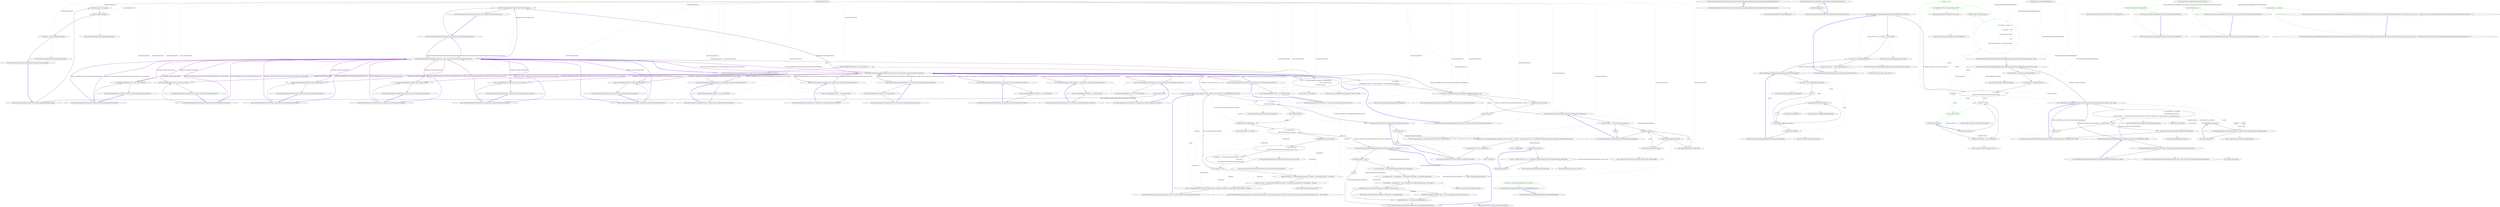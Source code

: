 digraph  {
n126 [label="Nancy.Testing.Browser", span=""];
n0 [label="Entry Nancy.Testing.Browser.Browser(System.Action<Nancy.Testing.ConfigurableBootstrapper.ConfigurableBootstrapperConfigurator>)", span="26-26", cluster="Nancy.Testing.Browser.Browser(System.Action<Nancy.Testing.ConfigurableBootstrapper.ConfigurableBootstrapperConfigurator>)"];
n1 [label="Exit Nancy.Testing.Browser.Browser(System.Action<Nancy.Testing.ConfigurableBootstrapper.ConfigurableBootstrapperConfigurator>)", span="26-26", cluster="Nancy.Testing.Browser.Browser(System.Action<Nancy.Testing.ConfigurableBootstrapper.ConfigurableBootstrapperConfigurator>)"];
n2 [label="Entry Nancy.Testing.Browser.Browser(Nancy.Bootstrapper.INancyBootstrapper)", span="35-35", cluster="Nancy.Testing.Browser.Browser(Nancy.Bootstrapper.INancyBootstrapper)"];
n3 [label="this.bootstrapper = bootstrapper", span="37-37", cluster="Nancy.Testing.Browser.Browser(Nancy.Bootstrapper.INancyBootstrapper)"];
n4 [label="this.bootstrapper.Initialise()", span="38-38", cluster="Nancy.Testing.Browser.Browser(Nancy.Bootstrapper.INancyBootstrapper)"];
n5 [label="this.engine = this.bootstrapper.GetEngine()", span="39-39", cluster="Nancy.Testing.Browser.Browser(Nancy.Bootstrapper.INancyBootstrapper)"];
n7 [label="Entry Nancy.Bootstrapper.INancyBootstrapper.Initialise()", span="12-12", cluster="Nancy.Bootstrapper.INancyBootstrapper.Initialise()"];
n6 [label="Exit Nancy.Testing.Browser.Browser(Nancy.Bootstrapper.INancyBootstrapper)", span="35-35", cluster="Nancy.Testing.Browser.Browser(Nancy.Bootstrapper.INancyBootstrapper)"];
n8 [label="Entry Nancy.Bootstrapper.INancyBootstrapper.GetEngine()", span="18-18", cluster="Nancy.Bootstrapper.INancyBootstrapper.GetEngine()"];
n9 [label="Entry Nancy.Testing.Browser.Delete(string, System.Action<Nancy.Testing.BrowserContext>)", span="48-48", cluster="Nancy.Testing.Browser.Delete(string, System.Action<Nancy.Testing.BrowserContext>)"];
n10 [label="return this.HandleRequest(''DELETE'', path, browserContext);", span="50-50", cluster="Nancy.Testing.Browser.Delete(string, System.Action<Nancy.Testing.BrowserContext>)"];
n11 [label="Exit Nancy.Testing.Browser.Delete(string, System.Action<Nancy.Testing.BrowserContext>)", span="48-48", cluster="Nancy.Testing.Browser.Delete(string, System.Action<Nancy.Testing.BrowserContext>)"];
n12 [label="Entry Nancy.Testing.Browser.HandleRequest(string, string, System.Action<Nancy.Testing.BrowserContext>)", span="209-209", cluster="Nancy.Testing.Browser.HandleRequest(string, string, System.Action<Nancy.Testing.BrowserContext>)"];
n13 [label="Entry Nancy.Testing.Browser.Delete(Nancy.Url, System.Action<Nancy.Testing.BrowserContext>)", span="59-59", cluster="Nancy.Testing.Browser.Delete(Nancy.Url, System.Action<Nancy.Testing.BrowserContext>)"];
n14 [label="return this.HandleRequest(''DELETE'', url, browserContext);", span="61-61", cluster="Nancy.Testing.Browser.Delete(Nancy.Url, System.Action<Nancy.Testing.BrowserContext>)"];
n15 [label="Exit Nancy.Testing.Browser.Delete(Nancy.Url, System.Action<Nancy.Testing.BrowserContext>)", span="59-59", cluster="Nancy.Testing.Browser.Delete(Nancy.Url, System.Action<Nancy.Testing.BrowserContext>)"];
n16 [label="Entry Nancy.Testing.Browser.HandleRequest(string, Nancy.Url, System.Action<Nancy.Testing.BrowserContext>)", span="197-197", cluster="Nancy.Testing.Browser.HandleRequest(string, Nancy.Url, System.Action<Nancy.Testing.BrowserContext>)"];
n17 [label="Entry Nancy.Testing.Browser.Get(string, System.Action<Nancy.Testing.BrowserContext>)", span="70-70", cluster="Nancy.Testing.Browser.Get(string, System.Action<Nancy.Testing.BrowserContext>)"];
n18 [label="return this.HandleRequest(''GET'', path, browserContext);", span="72-72", cluster="Nancy.Testing.Browser.Get(string, System.Action<Nancy.Testing.BrowserContext>)"];
n19 [label="Exit Nancy.Testing.Browser.Get(string, System.Action<Nancy.Testing.BrowserContext>)", span="70-70", cluster="Nancy.Testing.Browser.Get(string, System.Action<Nancy.Testing.BrowserContext>)"];
n20 [label="Entry Nancy.Testing.Browser.Get(Nancy.Url, System.Action<Nancy.Testing.BrowserContext>)", span="81-81", cluster="Nancy.Testing.Browser.Get(Nancy.Url, System.Action<Nancy.Testing.BrowserContext>)"];
n21 [label="return this.HandleRequest(''GET'', url, browserContext);", span="83-83", cluster="Nancy.Testing.Browser.Get(Nancy.Url, System.Action<Nancy.Testing.BrowserContext>)"];
n22 [label="Exit Nancy.Testing.Browser.Get(Nancy.Url, System.Action<Nancy.Testing.BrowserContext>)", span="81-81", cluster="Nancy.Testing.Browser.Get(Nancy.Url, System.Action<Nancy.Testing.BrowserContext>)"];
n23 [label="Entry Nancy.Testing.Browser.Head(string, System.Action<Nancy.Testing.BrowserContext>)", span="92-92", cluster="Nancy.Testing.Browser.Head(string, System.Action<Nancy.Testing.BrowserContext>)"];
n24 [label="return this.HandleRequest(''HEAD'', path, browserContext);", span="94-94", cluster="Nancy.Testing.Browser.Head(string, System.Action<Nancy.Testing.BrowserContext>)"];
n25 [label="Exit Nancy.Testing.Browser.Head(string, System.Action<Nancy.Testing.BrowserContext>)", span="92-92", cluster="Nancy.Testing.Browser.Head(string, System.Action<Nancy.Testing.BrowserContext>)"];
n26 [label="Entry Nancy.Testing.Browser.Head(Nancy.Url, System.Action<Nancy.Testing.BrowserContext>)", span="103-103", cluster="Nancy.Testing.Browser.Head(Nancy.Url, System.Action<Nancy.Testing.BrowserContext>)"];
n27 [label="return this.HandleRequest(''HEAD'', url, browserContext);", span="105-105", cluster="Nancy.Testing.Browser.Head(Nancy.Url, System.Action<Nancy.Testing.BrowserContext>)"];
n28 [label="Exit Nancy.Testing.Browser.Head(Nancy.Url, System.Action<Nancy.Testing.BrowserContext>)", span="103-103", cluster="Nancy.Testing.Browser.Head(Nancy.Url, System.Action<Nancy.Testing.BrowserContext>)"];
n29 [label="Entry Nancy.Testing.Browser.Options(string, System.Action<Nancy.Testing.BrowserContext>)", span="114-114", cluster="Nancy.Testing.Browser.Options(string, System.Action<Nancy.Testing.BrowserContext>)"];
n30 [label="return this.HandleRequest(''OPTIONS'', path, browserContext);", span="116-116", cluster="Nancy.Testing.Browser.Options(string, System.Action<Nancy.Testing.BrowserContext>)"];
n31 [label="Exit Nancy.Testing.Browser.Options(string, System.Action<Nancy.Testing.BrowserContext>)", span="114-114", cluster="Nancy.Testing.Browser.Options(string, System.Action<Nancy.Testing.BrowserContext>)"];
n32 [label="Entry Nancy.Testing.Browser.Options(Nancy.Url, System.Action<Nancy.Testing.BrowserContext>)", span="125-125", cluster="Nancy.Testing.Browser.Options(Nancy.Url, System.Action<Nancy.Testing.BrowserContext>)"];
n33 [label="return this.HandleRequest(''OPTIONS'', url, browserContext);", span="127-127", cluster="Nancy.Testing.Browser.Options(Nancy.Url, System.Action<Nancy.Testing.BrowserContext>)"];
n34 [label="Exit Nancy.Testing.Browser.Options(Nancy.Url, System.Action<Nancy.Testing.BrowserContext>)", span="125-125", cluster="Nancy.Testing.Browser.Options(Nancy.Url, System.Action<Nancy.Testing.BrowserContext>)"];
n35 [label="Entry Nancy.Testing.Browser.Patch(string, System.Action<Nancy.Testing.BrowserContext>)", span="136-136", cluster="Nancy.Testing.Browser.Patch(string, System.Action<Nancy.Testing.BrowserContext>)"];
n36 [label="return this.HandleRequest(''PATCH'', path, browserContext);", span="138-138", cluster="Nancy.Testing.Browser.Patch(string, System.Action<Nancy.Testing.BrowserContext>)"];
n37 [label="Exit Nancy.Testing.Browser.Patch(string, System.Action<Nancy.Testing.BrowserContext>)", span="136-136", cluster="Nancy.Testing.Browser.Patch(string, System.Action<Nancy.Testing.BrowserContext>)"];
n38 [label="Entry Nancy.Testing.Browser.Patch(Nancy.Url, System.Action<Nancy.Testing.BrowserContext>)", span="147-147", cluster="Nancy.Testing.Browser.Patch(Nancy.Url, System.Action<Nancy.Testing.BrowserContext>)"];
n39 [label="return this.HandleRequest(''PATCH'', url, browserContext);", span="149-149", cluster="Nancy.Testing.Browser.Patch(Nancy.Url, System.Action<Nancy.Testing.BrowserContext>)"];
n40 [label="Exit Nancy.Testing.Browser.Patch(Nancy.Url, System.Action<Nancy.Testing.BrowserContext>)", span="147-147", cluster="Nancy.Testing.Browser.Patch(Nancy.Url, System.Action<Nancy.Testing.BrowserContext>)"];
n41 [label="Entry Nancy.Testing.Browser.Post(string, System.Action<Nancy.Testing.BrowserContext>)", span="158-158", cluster="Nancy.Testing.Browser.Post(string, System.Action<Nancy.Testing.BrowserContext>)"];
n42 [label="return this.HandleRequest(''POST'', path, browserContext);", span="160-160", cluster="Nancy.Testing.Browser.Post(string, System.Action<Nancy.Testing.BrowserContext>)"];
n43 [label="Exit Nancy.Testing.Browser.Post(string, System.Action<Nancy.Testing.BrowserContext>)", span="158-158", cluster="Nancy.Testing.Browser.Post(string, System.Action<Nancy.Testing.BrowserContext>)"];
n44 [label="Entry Nancy.Testing.Browser.Post(Nancy.Url, System.Action<Nancy.Testing.BrowserContext>)", span="169-169", cluster="Nancy.Testing.Browser.Post(Nancy.Url, System.Action<Nancy.Testing.BrowserContext>)"];
n45 [label="return this.HandleRequest(''POST'', url, browserContext);", span="171-171", cluster="Nancy.Testing.Browser.Post(Nancy.Url, System.Action<Nancy.Testing.BrowserContext>)"];
n46 [label="Exit Nancy.Testing.Browser.Post(Nancy.Url, System.Action<Nancy.Testing.BrowserContext>)", span="169-169", cluster="Nancy.Testing.Browser.Post(Nancy.Url, System.Action<Nancy.Testing.BrowserContext>)"];
n47 [label="Entry Nancy.Testing.Browser.Put(string, System.Action<Nancy.Testing.BrowserContext>)", span="180-180", cluster="Nancy.Testing.Browser.Put(string, System.Action<Nancy.Testing.BrowserContext>)"];
n48 [label="return this.HandleRequest(''PUT'', path, browserContext);", span="182-182", cluster="Nancy.Testing.Browser.Put(string, System.Action<Nancy.Testing.BrowserContext>)"];
n49 [label="Exit Nancy.Testing.Browser.Put(string, System.Action<Nancy.Testing.BrowserContext>)", span="180-180", cluster="Nancy.Testing.Browser.Put(string, System.Action<Nancy.Testing.BrowserContext>)"];
n50 [label="Entry Nancy.Testing.Browser.Put(Nancy.Url, System.Action<Nancy.Testing.BrowserContext>)", span="192-192", cluster="Nancy.Testing.Browser.Put(Nancy.Url, System.Action<Nancy.Testing.BrowserContext>)"];
n51 [label="return this.HandleRequest(''PUT'', url, browserContext);", span="194-194", cluster="Nancy.Testing.Browser.Put(Nancy.Url, System.Action<Nancy.Testing.BrowserContext>)"];
n52 [label="Exit Nancy.Testing.Browser.Put(Nancy.Url, System.Action<Nancy.Testing.BrowserContext>)", span="192-192", cluster="Nancy.Testing.Browser.Put(Nancy.Url, System.Action<Nancy.Testing.BrowserContext>)"];
n53 [label="var request =\r\n                CreateRequest(method, url, browserContext ?? this.DefaultBrowserContext)", span="199-200", cluster="Nancy.Testing.Browser.HandleRequest(string, Nancy.Url, System.Action<Nancy.Testing.BrowserContext>)"];
n54 [label="var response = new BrowserResponse(this.engine.HandleRequest(request), this)", span="202-202", cluster="Nancy.Testing.Browser.HandleRequest(string, Nancy.Url, System.Action<Nancy.Testing.BrowserContext>)"];
n58 [label="Entry Nancy.Testing.Browser.CreateRequest(string, Nancy.Url, System.Action<Nancy.Testing.BrowserContext>)", span="274-274", cluster="Nancy.Testing.Browser.CreateRequest(string, Nancy.Url, System.Action<Nancy.Testing.BrowserContext>)"];
n55 [label="this.CaptureCookies(response)", span="204-204", cluster="Nancy.Testing.Browser.HandleRequest(string, Nancy.Url, System.Action<Nancy.Testing.BrowserContext>)"];
n59 [label="Entry Nancy.Testing.BrowserResponse.BrowserResponse(Nancy.NancyContext, Nancy.Testing.Browser)", span="22-22", cluster="Nancy.Testing.BrowserResponse.BrowserResponse(Nancy.NancyContext, Nancy.Testing.Browser)"];
n60 [label="Entry Nancy.INancyEngine.HandleRequest(Nancy.Request)", span="15-15", cluster="Nancy.INancyEngine.HandleRequest(Nancy.Request)"];
n56 [label="return response;", span="206-206", cluster="Nancy.Testing.Browser.HandleRequest(string, Nancy.Url, System.Action<Nancy.Testing.BrowserContext>)"];
n61 [label="Entry Nancy.Testing.Browser.CaptureCookies(Nancy.Testing.BrowserResponse)", span="235-235", cluster="Nancy.Testing.Browser.CaptureCookies(Nancy.Testing.BrowserResponse)"];
n57 [label="Exit Nancy.Testing.Browser.HandleRequest(string, Nancy.Url, System.Action<Nancy.Testing.BrowserContext>)", span="197-197", cluster="Nancy.Testing.Browser.HandleRequest(string, Nancy.Url, System.Action<Nancy.Testing.BrowserContext>)"];
n62 [label="var url = Uri.IsWellFormedUriString(path, UriKind.Relative)\r\n                          ? new Url {Path = path}\r\n                          : (Url)new Uri(path)", span="211-213", cluster="Nancy.Testing.Browser.HandleRequest(string, string, System.Action<Nancy.Testing.BrowserContext>)"];
n63 [label="return HandleRequest(method, url, browserContext);", span="215-215", cluster="Nancy.Testing.Browser.HandleRequest(string, string, System.Action<Nancy.Testing.BrowserContext>)"];
n65 [label="Entry System.Uri.IsWellFormedUriString(string, System.UriKind)", span="0-0", cluster="System.Uri.IsWellFormedUriString(string, System.UriKind)"];
n66 [label="Entry Nancy.Url.Url()", span="16-16", cluster="Nancy.Url.Url()"];
n67 [label="Entry System.Uri.Uri(string)", span="0-0", cluster="System.Uri.Uri(string)"];
n64 [label="Exit Nancy.Testing.Browser.HandleRequest(string, string, System.Action<Nancy.Testing.BrowserContext>)", span="209-209", cluster="Nancy.Testing.Browser.HandleRequest(string, string, System.Action<Nancy.Testing.BrowserContext>)"];
n68 [label="Entry Nancy.Testing.Browser.DefaultBrowserContext(Nancy.Testing.BrowserContext)", span="218-218", cluster="Nancy.Testing.Browser.DefaultBrowserContext(Nancy.Testing.BrowserContext)"];
n69 [label="context.HttpRequest()", span="220-220", cluster="Nancy.Testing.Browser.DefaultBrowserContext(Nancy.Testing.BrowserContext)"];
n70 [label="Exit Nancy.Testing.Browser.DefaultBrowserContext(Nancy.Testing.BrowserContext)", span="218-218", cluster="Nancy.Testing.Browser.DefaultBrowserContext(Nancy.Testing.BrowserContext)"];
n71 [label="Entry Nancy.Testing.BrowserContext.HttpRequest()", span="142-142", cluster="Nancy.Testing.BrowserContext.HttpRequest()"];
n72 [label="Entry Nancy.Testing.Browser.SetCookies(Nancy.Testing.BrowserContext)", span="223-223", cluster="Nancy.Testing.Browser.SetCookies(Nancy.Testing.BrowserContext)"];
n73 [label="!this.cookies.Any()", span="225-225", cluster="Nancy.Testing.Browser.SetCookies(Nancy.Testing.BrowserContext)"];
n76 [label="context.Header(''Cookie'', cookieString)", span="232-232", cluster="Nancy.Testing.Browser.SetCookies(Nancy.Testing.BrowserContext)"];
n74 [label="return;", span="227-227", cluster="Nancy.Testing.Browser.SetCookies(Nancy.Testing.BrowserContext)"];
n75 [label="var cookieString = this.cookies.Aggregate(string.Empty, (current, cookie) => current + string.Format(''{0}={1};'', HttpUtility.UrlEncode(cookie.Key), HttpUtility.UrlEncode(cookie.Value)))", span="230-230", cluster="Nancy.Testing.Browser.SetCookies(Nancy.Testing.BrowserContext)"];
n78 [label="Entry System.Collections.Generic.IEnumerable<TSource>.Any<TSource>()", span="0-0", cluster="System.Collections.Generic.IEnumerable<TSource>.Any<TSource>()"];
n79 [label="Entry Unk.Aggregate", span="", cluster="Unk.Aggregate"];
n81 [label="Entry lambda expression", span="230-230", cluster="lambda expression"];
n77 [label="Exit Nancy.Testing.Browser.SetCookies(Nancy.Testing.BrowserContext)", span="223-223", cluster="Nancy.Testing.Browser.SetCookies(Nancy.Testing.BrowserContext)"];
n80 [label="Entry Unk.Header", span="", cluster="Unk.Header"];
n82 [label="current + string.Format(''{0}={1};'', HttpUtility.UrlEncode(cookie.Key), HttpUtility.UrlEncode(cookie.Value))", span="230-230", cluster="lambda expression"];
n83 [label="Exit lambda expression", span="230-230", cluster="lambda expression"];
n84 [label="Entry Nancy.Helpers.HttpUtility.UrlEncode(string)", span="378-378", cluster="Nancy.Helpers.HttpUtility.UrlEncode(string)"];
n85 [label="Entry string.Format(string, object, object)", span="0-0", cluster="string.Format(string, object, object)"];
n86 [label="response.Cookies == null || !response.Cookies.Any()", span="237-237", cluster="Nancy.Testing.Browser.CaptureCookies(Nancy.Testing.BrowserResponse)"];
n88 [label="response.Cookies", span="242-242", cluster="Nancy.Testing.Browser.CaptureCookies(Nancy.Testing.BrowserResponse)"];
n87 [label="return;", span="239-239", cluster="Nancy.Testing.Browser.CaptureCookies(Nancy.Testing.BrowserResponse)"];
n89 [label="string.IsNullOrEmpty(cookie.Value)", span="244-244", cluster="Nancy.Testing.Browser.CaptureCookies(Nancy.Testing.BrowserResponse)"];
n92 [label="Exit Nancy.Testing.Browser.CaptureCookies(Nancy.Testing.BrowserResponse)", span="235-235", cluster="Nancy.Testing.Browser.CaptureCookies(Nancy.Testing.BrowserResponse)"];
n90 [label="this.cookies.Remove(cookie.Name)", span="246-246", cluster="Nancy.Testing.Browser.CaptureCookies(Nancy.Testing.BrowserResponse)"];
n91 [label="this.cookies[cookie.Name] = cookie.Value", span="250-250", cluster="Nancy.Testing.Browser.CaptureCookies(Nancy.Testing.BrowserResponse)"];
n93 [label="Entry string.IsNullOrEmpty(string)", span="0-0", cluster="string.IsNullOrEmpty(string)"];
n94 [label="Entry System.Collections.Generic.IDictionary<TKey, TValue>.Remove(TKey)", span="0-0", cluster="System.Collections.Generic.IDictionary<TKey, TValue>.Remove(TKey)"];
n95 [label="Entry Nancy.Testing.Browser.BuildRequestBody(Nancy.Testing.IBrowserContextValues)", span="255-255", cluster="Nancy.Testing.Browser.BuildRequestBody(Nancy.Testing.IBrowserContextValues)"];
n96 [label="contextValues.Body != null", span="257-257", cluster="Nancy.Testing.Browser.BuildRequestBody(Nancy.Testing.IBrowserContextValues)"];
n98 [label="var useFormValues = !String.IsNullOrEmpty(contextValues.FormValues)", span="262-262", cluster="Nancy.Testing.Browser.BuildRequestBody(Nancy.Testing.IBrowserContextValues)"];
n99 [label="var bodyContents = useFormValues ? contextValues.FormValues : contextValues.BodyString", span="263-263", cluster="Nancy.Testing.Browser.BuildRequestBody(Nancy.Testing.IBrowserContextValues)"];
n101 [label="useFormValues && !contextValues.Headers.ContainsKey(''Content-Type'')", span="266-266", cluster="Nancy.Testing.Browser.BuildRequestBody(Nancy.Testing.IBrowserContextValues)"];
n102 [label="contextValues.Headers[''Content-Type''] = new[] { ''application/x-www-form-urlencoded'' }", span="268-268", cluster="Nancy.Testing.Browser.BuildRequestBody(Nancy.Testing.IBrowserContextValues)"];
n103 [label="contextValues.Body = new MemoryStream(bodyBytes)", span="271-271", cluster="Nancy.Testing.Browser.BuildRequestBody(Nancy.Testing.IBrowserContextValues)"];
n97 [label="return;", span="259-259", cluster="Nancy.Testing.Browser.BuildRequestBody(Nancy.Testing.IBrowserContextValues)"];
n100 [label="var bodyBytes = bodyContents != null ? Encoding.UTF8.GetBytes(bodyContents) : new byte[] { }", span="264-264", cluster="Nancy.Testing.Browser.BuildRequestBody(Nancy.Testing.IBrowserContextValues)"];
n105 [label="Entry System.Text.Encoding.GetBytes(string)", span="0-0", cluster="System.Text.Encoding.GetBytes(string)"];
n106 [label="Entry System.Collections.Generic.IDictionary<TKey, TValue>.ContainsKey(TKey)", span="0-0", cluster="System.Collections.Generic.IDictionary<TKey, TValue>.ContainsKey(TKey)"];
n104 [label="Exit Nancy.Testing.Browser.BuildRequestBody(Nancy.Testing.IBrowserContextValues)", span="255-255", cluster="Nancy.Testing.Browser.BuildRequestBody(Nancy.Testing.IBrowserContextValues)"];
n107 [label="Entry System.IO.MemoryStream.MemoryStream(byte[])", span="0-0", cluster="System.IO.MemoryStream.MemoryStream(byte[])"];
n108 [label="var context =\r\n                new BrowserContext()", span="276-277", cluster="Nancy.Testing.Browser.CreateRequest(string, Nancy.Url, System.Action<Nancy.Testing.BrowserContext>)"];
n110 [label="browserContext.Invoke(context)", span="281-281", cluster="Nancy.Testing.Browser.CreateRequest(string, Nancy.Url, System.Action<Nancy.Testing.BrowserContext>)"];
n115 [label="var requestUrl = url", span="295-295", cluster="Nancy.Testing.Browser.CreateRequest(string, Nancy.Url, System.Action<Nancy.Testing.BrowserContext>)"];
n116 [label="requestUrl.Scheme = string.IsNullOrWhiteSpace(url.Scheme) ? contextValues.Protocol : url.Scheme", span="296-296", cluster="Nancy.Testing.Browser.CreateRequest(string, Nancy.Url, System.Action<Nancy.Testing.BrowserContext>)"];
n117 [label="requestUrl.Query = string.IsNullOrWhiteSpace(url.Query) ? (contextValues.QueryString ?? string.Empty) : url.Query", span="297-297", cluster="Nancy.Testing.Browser.CreateRequest(string, Nancy.Url, System.Action<Nancy.Testing.BrowserContext>)"];
n118 [label="return new Request(method, requestUrl, requestStream, contextValues.Headers, contextValues.UserHostAddress, certBytes);", span="299-299", cluster="Nancy.Testing.Browser.CreateRequest(string, Nancy.Url, System.Action<Nancy.Testing.BrowserContext>)"];
n109 [label="this.SetCookies(context)", span="279-279", cluster="Nancy.Testing.Browser.CreateRequest(string, Nancy.Url, System.Action<Nancy.Testing.BrowserContext>)"];
n120 [label="Entry Nancy.Testing.BrowserContext.BrowserContext()", span="19-19", cluster="Nancy.Testing.BrowserContext.BrowserContext()"];
n111 [label="var contextValues =\r\n                (IBrowserContextValues)context", span="283-284", cluster="Nancy.Testing.Browser.CreateRequest(string, Nancy.Url, System.Action<Nancy.Testing.BrowserContext>)"];
n121 [label="Entry System.Action<T>.Invoke(T)", span="0-0", cluster="System.Action<T>.Invoke(T)"];
n112 [label="BuildRequestBody(contextValues)", span="286-286", cluster="Nancy.Testing.Browser.CreateRequest(string, Nancy.Url, System.Action<Nancy.Testing.BrowserContext>)"];
n113 [label="var requestStream =\r\n                RequestStream.FromStream(contextValues.Body, 0, true)", span="288-289", cluster="Nancy.Testing.Browser.CreateRequest(string, Nancy.Url, System.Action<Nancy.Testing.BrowserContext>)"];
n114 [label="var certBytes = (contextValues.ClientCertificate == null) ?\r\n                new byte[] { } :\r\n                contextValues.ClientCertificate.GetRawCertData()", span="291-293", cluster="Nancy.Testing.Browser.CreateRequest(string, Nancy.Url, System.Action<Nancy.Testing.BrowserContext>)"];
n122 [label="Entry Nancy.IO.RequestStream.FromStream(System.IO.Stream, long, bool)", span="273-273", cluster="Nancy.IO.RequestStream.FromStream(System.IO.Stream, long, bool)"];
n123 [label="Entry System.Security.Cryptography.X509Certificates.X509Certificate.GetRawCertData()", span="0-0", cluster="System.Security.Cryptography.X509Certificates.X509Certificate.GetRawCertData()"];
n124 [label="Entry string.IsNullOrWhiteSpace(string)", span="0-0", cluster="string.IsNullOrWhiteSpace(string)"];
n119 [label="Exit Nancy.Testing.Browser.CreateRequest(string, Nancy.Url, System.Action<Nancy.Testing.BrowserContext>)", span="274-274", cluster="Nancy.Testing.Browser.CreateRequest(string, Nancy.Url, System.Action<Nancy.Testing.BrowserContext>)"];
n125 [label="Entry Nancy.Request.Request(string, Nancy.Url, Nancy.IO.RequestStream, System.Collections.Generic.IDictionary<string, System.Collections.Generic.IEnumerable<string>>, string, byte[])", span="44-44", cluster="Nancy.Request.Request(string, Nancy.Url, Nancy.IO.RequestStream, System.Collections.Generic.IDictionary<string, System.Collections.Generic.IEnumerable<string>>, string, byte[])"];
d1 [label="ErrorText = Encoding.UTF8.GetBytes(''NOT FOUND'')", span="16-16", cluster="Nancy.Responses.EmbeddedFileResponse.EmbeddedFileResponse()", color=green, community=0];
d0 [label="Entry Nancy.Responses.EmbeddedFileResponse.EmbeddedFileResponse()", span="14-14", cluster="Nancy.Responses.EmbeddedFileResponse.EmbeddedFileResponse()"];
d2 [label="Exit Nancy.Responses.EmbeddedFileResponse.EmbeddedFileResponse()", span="14-14", cluster="Nancy.Responses.EmbeddedFileResponse.EmbeddedFileResponse()"];
d8 [label="content != null", span="27-27", cluster="Nancy.Responses.EmbeddedFileResponse.EmbeddedFileResponse(System.Reflection.Assembly, string, string)", color=green, community=0];
d7 [label="var content =\r\n                    GetResourceContent(assembly, resourcePath, name)", span="24-25", cluster="Nancy.Responses.EmbeddedFileResponse.EmbeddedFileResponse(System.Reflection.Assembly, string, string)"];
d9 [label="this.WithHeader(''ETag'', GenerateETag(content))", span="29-29", cluster="Nancy.Responses.EmbeddedFileResponse.EmbeddedFileResponse(System.Reflection.Assembly, string, string)", color=green, community=0];
d11 [label="this.Contents = stream =>\r\n            {\r\n                if (content != null)\r\n                {\r\n                    content.CopyTo(stream);\r\n                }\r\n                else\r\n                {\r\n                    stream.Write(ErrorText, 0, ErrorText.Length);\r\n                }\r\n            }", span="33-43", cluster="Nancy.Responses.EmbeddedFileResponse.EmbeddedFileResponse(System.Reflection.Assembly, string, string)", color=green, community=0];
d61 [label="Nancy.Responses.EmbeddedFileResponse", span=""];
d10 [label="content.Seek(0, SeekOrigin.Begin)", span="30-30", cluster="Nancy.Responses.EmbeddedFileResponse.EmbeddedFileResponse(System.Reflection.Assembly, string, string)"];
d15 [label="Entry Nancy.Responses.EmbeddedFileResponse.GenerateETag(System.IO.Stream)", span="63-63", cluster="Nancy.Responses.EmbeddedFileResponse.GenerateETag(System.IO.Stream)"];
d16 [label="Entry Nancy.Response.WithHeader(string, string)", span="102-102", cluster="Nancy.Response.WithHeader(string, string)"];
d12 [label="Exit Nancy.Responses.EmbeddedFileResponse.EmbeddedFileResponse(System.Reflection.Assembly, string, string)", span="19-19", cluster="Nancy.Responses.EmbeddedFileResponse.EmbeddedFileResponse(System.Reflection.Assembly, string, string)"];
d20 [label="content.CopyTo(stream)", span="37-37", cluster="lambda expression", color=green, community=0];
d21 [label="stream.Write(ErrorText, 0, ErrorText.Length)", span="41-41", cluster="lambda expression"];
d62 [label=content, span=""];
d19 [label="content != null", span="35-35", cluster="lambda expression"];
d18 [label="Entry lambda expression", span="33-43", cluster="lambda expression"];
d22 [label="Exit lambda expression", span="33-43", cluster="lambda expression"];
d23 [label="Entry System.IO.Stream.CopyTo(System.IO.Stream)", span="0-0", cluster="System.IO.Stream.CopyTo(System.IO.Stream)"];
d4 [label="Entry Nancy.Responses.EmbeddedFileResponse.EmbeddedFileResponse(System.Reflection.Assembly, string, string)", span="19-19", cluster="Nancy.Responses.EmbeddedFileResponse.EmbeddedFileResponse(System.Reflection.Assembly, string, string)"];
d6 [label="this.StatusCode = HttpStatusCode.OK", span="22-22", cluster="Nancy.Responses.EmbeddedFileResponse.EmbeddedFileResponse(System.Reflection.Assembly, string, string)"];
d14 [label="Entry Nancy.Responses.EmbeddedFileResponse.GetResourceContent(System.Reflection.Assembly, string, string)", span="46-46", cluster="Nancy.Responses.EmbeddedFileResponse.GetResourceContent(System.Reflection.Assembly, string, string)"];
d5 [label="this.ContentType = MimeTypes.GetMimeType(name)", span="21-21", cluster="Nancy.Responses.EmbeddedFileResponse.EmbeddedFileResponse(System.Reflection.Assembly, string, string)"];
d17 [label="Entry System.IO.Stream.Seek(long, System.IO.SeekOrigin)", span="0-0", cluster="System.IO.Stream.Seek(long, System.IO.SeekOrigin)"];
d45 [label="Exit Nancy.Responses.EmbeddedFileResponse.GenerateETag(System.IO.Stream)", span="63-63", cluster="Nancy.Responses.EmbeddedFileResponse.GenerateETag(System.IO.Stream)"];
d42 [label="var sha1 = SHA1.Create()", span="65-65", cluster="Nancy.Responses.EmbeddedFileResponse.GenerateETag(System.IO.Stream)"];
d43 [label="var hash = sha1.ComputeHash(stream)", span="67-67", cluster="Nancy.Responses.EmbeddedFileResponse.GenerateETag(System.IO.Stream)"];
d24 [label="Entry System.IO.Stream.Write(byte[], int, int)", span="0-0", cluster="System.IO.Stream.Write(byte[], int, int)"];
d29 [label="Exit Nancy.Responses.EmbeddedFileResponse.GetResourceContent(System.Reflection.Assembly, string, string)", span="46-46", cluster="Nancy.Responses.EmbeddedFileResponse.GetResourceContent(System.Reflection.Assembly, string, string)"];
d36 [label="Entry Nancy.Responses.EmbeddedFileResponse.GetFileNameFromResourceName(string, string)", span="58-58", cluster="Nancy.Responses.EmbeddedFileResponse.GetFileNameFromResourceName(string, string)"];
d25 [label="var resourceName = assembly\r\n                .GetManifestResourceNames()\r\n                .FirstOrDefault(x => GetFileNameFromResourceName(resourcePath, x).Equals(name, StringComparison.OrdinalIgnoreCase))", span="48-50", cluster="Nancy.Responses.EmbeddedFileResponse.GetResourceContent(System.Reflection.Assembly, string, string)"];
d34 [label="GetFileNameFromResourceName(resourcePath, x).Equals(name, StringComparison.OrdinalIgnoreCase)", span="50-50", cluster="lambda expression"];
d28 [label="return assembly.GetManifestResourceStream(resourceName);", span="55-55", cluster="Nancy.Responses.EmbeddedFileResponse.GetResourceContent(System.Reflection.Assembly, string, string)"];
d27 [label="return null;", span="53-53", cluster="Nancy.Responses.EmbeddedFileResponse.GetResourceContent(System.Reflection.Assembly, string, string)"];
d13 [label="Entry Nancy.MimeTypes.GetMimeType(string)", span="591-591", cluster="Nancy.MimeTypes.GetMimeType(string)"];
d44 [label="return string.Concat(''\'''', ByteArrayToString(hash), ''\'''');", span="68-68", cluster="Nancy.Responses.EmbeddedFileResponse.GenerateETag(System.IO.Stream)"];
d46 [label="Entry System.Security.Cryptography.SHA1.Create()", span="0-0", cluster="System.Security.Cryptography.SHA1.Create()"];
d48 [label="Entry Nancy.Responses.EmbeddedFileResponse.ByteArrayToString(byte[])", span="72-72", cluster="Nancy.Responses.EmbeddedFileResponse.ByteArrayToString(byte[])"];
d47 [label="Entry System.Security.Cryptography.HashAlgorithm.ComputeHash(System.IO.Stream)", span="0-0", cluster="System.Security.Cryptography.HashAlgorithm.ComputeHash(System.IO.Stream)"];
d39 [label="Exit Nancy.Responses.EmbeddedFileResponse.GetFileNameFromResourceName(string, string)", span="58-58", cluster="Nancy.Responses.EmbeddedFileResponse.GetFileNameFromResourceName(string, string)"];
d38 [label="return Regex.Replace(resourceName, resourcePath, string.Empty, RegexOptions.IgnoreCase).Substring(1);", span="60-60", cluster="Nancy.Responses.EmbeddedFileResponse.GetFileNameFromResourceName(string, string)"];
d26 [label="resourceName == null", span="52-52", cluster="Nancy.Responses.EmbeddedFileResponse.GetResourceContent(System.Reflection.Assembly, string, string)"];
d30 [label="Entry System.Reflection.Assembly.GetManifestResourceNames()", span="0-0", cluster="System.Reflection.Assembly.GetManifestResourceNames()"];
d31 [label="Entry Unk.FirstOrDefault", span="", cluster="Unk.FirstOrDefault"];
d33 [label="Entry lambda expression", span="50-50", cluster="lambda expression"];
d63 [label=string, span=""];
d64 [label=string, span=""];
d35 [label="Exit lambda expression", span="50-50", cluster="lambda expression"];
d37 [label="Entry string.Equals(string, System.StringComparison)", span="0-0", cluster="string.Equals(string, System.StringComparison)"];
d32 [label="Entry Unk.GetManifestResourceStream", span="", cluster="Unk.GetManifestResourceStream"];
d49 [label="Entry string.Concat(string, string, string)", span="0-0", cluster="string.Concat(string, string, string)"];
d56 [label="Exit Nancy.Responses.EmbeddedFileResponse.ByteArrayToString(byte[])", span="72-72", cluster="Nancy.Responses.EmbeddedFileResponse.ByteArrayToString(byte[])"];
d50 [label="var output = new StringBuilder(data.Length)", span="74-74", cluster="Nancy.Responses.EmbeddedFileResponse.ByteArrayToString(byte[])"];
d52 [label="i < data.Length", span="75-75", cluster="Nancy.Responses.EmbeddedFileResponse.ByteArrayToString(byte[])"];
d53 [label="output.Append(data[i].ToString(''X2''))", span="77-77", cluster="Nancy.Responses.EmbeddedFileResponse.ByteArrayToString(byte[])"];
d40 [label="Entry System.Text.RegularExpressions.Regex.Replace(string, string, string, System.Text.RegularExpressions.RegexOptions)", span="0-0", cluster="System.Text.RegularExpressions.Regex.Replace(string, string, string, System.Text.RegularExpressions.RegexOptions)"];
d41 [label="Entry string.Substring(int)", span="0-0", cluster="string.Substring(int)"];
d55 [label="return output.ToString();", span="80-80", cluster="Nancy.Responses.EmbeddedFileResponse.ByteArrayToString(byte[])"];
d51 [label="int i = 0", span="75-75", cluster="Nancy.Responses.EmbeddedFileResponse.ByteArrayToString(byte[])"];
d57 [label="Entry System.Text.StringBuilder.StringBuilder(int)", span="0-0", cluster="System.Text.StringBuilder.StringBuilder(int)"];
d54 [label="i++", span="75-75", cluster="Nancy.Responses.EmbeddedFileResponse.ByteArrayToString(byte[])"];
d58 [label="Entry byte.ToString(string)", span="0-0", cluster="byte.ToString(string)"];
d59 [label="Entry System.Text.StringBuilder.Append(string)", span="0-0", cluster="System.Text.StringBuilder.Append(string)"];
d60 [label="Entry System.Text.StringBuilder.ToString()", span="0-0", cluster="System.Text.StringBuilder.ToString()"];
m0_6 [label="Entry System.Collections.Generic.IEnumerable<T>.GetEnumerator()", span="0-0", cluster="System.Collections.Generic.IEnumerable<T>.GetEnumerator()", file="BrowserDefaultsFixture.cs"];
m0_3 [label="Entry Nancy.Conventions.AcceptHeaderCoercionConventions.GetEnumerator()", span="18-18", cluster="Nancy.Conventions.AcceptHeaderCoercionConventions.GetEnumerator()", file="BrowserDefaultsFixture.cs"];
m0_4 [label="return this.conventions.GetEnumerator();", span="20-20", cluster="Nancy.Conventions.AcceptHeaderCoercionConventions.GetEnumerator()", color=green, community=0, file="BrowserDefaultsFixture.cs"];
m0_5 [label="Exit Nancy.Conventions.AcceptHeaderCoercionConventions.GetEnumerator()", span="18-18", cluster="Nancy.Conventions.AcceptHeaderCoercionConventions.GetEnumerator()", file="BrowserDefaultsFixture.cs"];
m0_0 [label="Entry Nancy.Conventions.AcceptHeaderCoercionConventions.AcceptHeaderCoercionConventions(System.Collections.Generic.IList<System.Func<System.Collections.Generic.IEnumerable<System.Tuple<string, decimal>>, Nancy.NancyContext, System.Collections.Generic.IEnumerable<System.Tuple<string, decimal>>>>)", span="13-13", cluster="Nancy.Conventions.AcceptHeaderCoercionConventions.AcceptHeaderCoercionConventions(System.Collections.Generic.IList<System.Func<System.Collections.Generic.IEnumerable<System.Tuple<string, decimal>>, Nancy.NancyContext, System.Collections.Generic.IEnumerable<System.Tuple<string, decimal>>>>)", file="BrowserDefaultsFixture.cs"];
m0_1 [label="this.conventions = conventions", span="15-15", cluster="Nancy.Conventions.AcceptHeaderCoercionConventions.AcceptHeaderCoercionConventions(System.Collections.Generic.IList<System.Func<System.Collections.Generic.IEnumerable<System.Tuple<string, decimal>>, Nancy.NancyContext, System.Collections.Generic.IEnumerable<System.Tuple<string, decimal>>>>)", color=green, community=0, file="BrowserDefaultsFixture.cs"];
m0_2 [label="Exit Nancy.Conventions.AcceptHeaderCoercionConventions.AcceptHeaderCoercionConventions(System.Collections.Generic.IList<System.Func<System.Collections.Generic.IEnumerable<System.Tuple<string, decimal>>, Nancy.NancyContext, System.Collections.Generic.IEnumerable<System.Tuple<string, decimal>>>>)", span="13-13", cluster="Nancy.Conventions.AcceptHeaderCoercionConventions.AcceptHeaderCoercionConventions(System.Collections.Generic.IList<System.Func<System.Collections.Generic.IEnumerable<System.Tuple<string, decimal>>, Nancy.NancyContext, System.Collections.Generic.IEnumerable<System.Tuple<string, decimal>>>>)", file="BrowserDefaultsFixture.cs"];
m0_7 [label="Entry Nancy.Conventions.AcceptHeaderCoercionConventions.System.Collections.IEnumerable.GetEnumerator()", span="23-23", cluster="Nancy.Conventions.AcceptHeaderCoercionConventions.System.Collections.IEnumerable.GetEnumerator()", file="BrowserDefaultsFixture.cs"];
m0_8 [label="return GetEnumerator();", span="25-25", cluster="Nancy.Conventions.AcceptHeaderCoercionConventions.System.Collections.IEnumerable.GetEnumerator()", color=green, community=0, file="BrowserDefaultsFixture.cs"];
m0_9 [label="Exit Nancy.Conventions.AcceptHeaderCoercionConventions.System.Collections.IEnumerable.GetEnumerator()", span="23-23", cluster="Nancy.Conventions.AcceptHeaderCoercionConventions.System.Collections.IEnumerable.GetEnumerator()", file="BrowserDefaultsFixture.cs"];
m0_10 [label="Nancy.Conventions.AcceptHeaderCoercionConventions", span="", file="BrowserDefaultsFixture.cs"];
n126 -> n3  [key=1, style=dashed, color=darkseagreen4, label="Nancy.Testing.Browser"];
n126 -> n4  [key=1, style=dashed, color=darkseagreen4, label="Nancy.Testing.Browser"];
n126 -> n5  [key=1, style=dashed, color=darkseagreen4, label="Nancy.Testing.Browser"];
n126 -> n10  [key=1, style=dashed, color=darkseagreen4, label="Nancy.Testing.Browser"];
n126 -> n14  [key=1, style=dashed, color=darkseagreen4, label="Nancy.Testing.Browser"];
n126 -> n18  [key=1, style=dashed, color=darkseagreen4, label="Nancy.Testing.Browser"];
n126 -> n21  [key=1, style=dashed, color=darkseagreen4, label="Nancy.Testing.Browser"];
n126 -> n24  [key=1, style=dashed, color=darkseagreen4, label="Nancy.Testing.Browser"];
n126 -> n27  [key=1, style=dashed, color=darkseagreen4, label="Nancy.Testing.Browser"];
n126 -> n30  [key=1, style=dashed, color=darkseagreen4, label="Nancy.Testing.Browser"];
n126 -> n33  [key=1, style=dashed, color=darkseagreen4, label="Nancy.Testing.Browser"];
n126 -> n36  [key=1, style=dashed, color=darkseagreen4, label="Nancy.Testing.Browser"];
n126 -> n39  [key=1, style=dashed, color=darkseagreen4, label="Nancy.Testing.Browser"];
n126 -> n42  [key=1, style=dashed, color=darkseagreen4, label="Nancy.Testing.Browser"];
n126 -> n45  [key=1, style=dashed, color=darkseagreen4, label="Nancy.Testing.Browser"];
n126 -> n48  [key=1, style=dashed, color=darkseagreen4, label="Nancy.Testing.Browser"];
n126 -> n51  [key=1, style=dashed, color=darkseagreen4, label="Nancy.Testing.Browser"];
n126 -> n53  [key=1, style=dashed, color=darkseagreen4, label="Nancy.Testing.Browser"];
n126 -> n54  [key=1, style=dashed, color=darkseagreen4, label="Nancy.Testing.Browser"];
n126 -> n55  [key=1, style=dashed, color=darkseagreen4, label="Nancy.Testing.Browser"];
n126 -> n63  [key=1, style=dashed, color=darkseagreen4, label="Nancy.Testing.Browser"];
n126 -> n73  [key=1, style=dashed, color=darkseagreen4, label="Nancy.Testing.Browser"];
n126 -> n75  [key=1, style=dashed, color=darkseagreen4, label="Nancy.Testing.Browser"];
n126 -> n90  [key=1, style=dashed, color=darkseagreen4, label="Nancy.Testing.Browser"];
n126 -> n91  [key=1, style=dashed, color=darkseagreen4, label="Nancy.Testing.Browser"];
n126 -> n109  [key=1, style=dashed, color=darkseagreen4, label="Nancy.Testing.Browser"];
n0 -> n1  [key=0, style=solid];
n1 -> n0  [key=0, style=bold, color=blue];
n2 -> n3  [key=0, style=solid];
n3 -> n4  [key=0, style=solid];
n4 -> n5  [key=0, style=solid];
n4 -> n7  [key=2, style=dotted];
n5 -> n6  [key=0, style=solid];
n5 -> n8  [key=2, style=dotted];
n6 -> n2  [key=0, style=bold, color=blue];
n9 -> n10  [key=0, style=solid];
n9 -> n12  [key=3, color=darkorchid, style=bold, label="method methodReturn Nancy.Testing.BrowserResponse Delete"];
n10 -> n11  [key=0, style=solid];
n10 -> n12  [key=2, style=dotted];
n11 -> n9  [key=0, style=bold, color=blue];
n12 -> n62  [key=0, style=solid];
n12 -> n63  [key=1, style=dashed, color=darkseagreen4, label=string];
n12 -> n10  [key=3, color=darkorchid, style=bold, label="Parameter variable string method"];
n12 -> n18  [key=3, color=darkorchid, style=bold, label="Parameter variable string method"];
n12 -> n24  [key=3, color=darkorchid, style=bold, label="Parameter variable string method"];
n12 -> n30  [key=3, color=darkorchid, style=bold, label="Parameter variable string method"];
n12 -> n36  [key=3, color=darkorchid, style=bold, label="Parameter variable string method"];
n12 -> n42  [key=3, color=darkorchid, style=bold, label="Parameter variable string method"];
n12 -> n48  [key=3, color=darkorchid, style=bold, label="Parameter variable string method"];
n12 -> n9  [key=3, color=darkorchid, style=bold, label="Parameter variable System.Action<Nancy.Testing.BrowserContext> browserContext"];
n12 -> n17  [key=3, color=darkorchid, style=bold, label="Parameter variable System.Action<Nancy.Testing.BrowserContext> browserContext"];
n12 -> n23  [key=3, color=darkorchid, style=bold, label="Parameter variable System.Action<Nancy.Testing.BrowserContext> browserContext"];
n12 -> n29  [key=3, color=darkorchid, style=bold, label="Parameter variable System.Action<Nancy.Testing.BrowserContext> browserContext"];
n12 -> n35  [key=3, color=darkorchid, style=bold, label="Parameter variable System.Action<Nancy.Testing.BrowserContext> browserContext"];
n12 -> n41  [key=3, color=darkorchid, style=bold, label="Parameter variable System.Action<Nancy.Testing.BrowserContext> browserContext"];
n12 -> n47  [key=3, color=darkorchid, style=bold, label="Parameter variable System.Action<Nancy.Testing.BrowserContext> browserContext"];
n12 -> n16  [key=3, color=darkorchid, style=bold, label="method methodReturn Nancy.Testing.BrowserResponse HandleRequest"];
n13 -> n14  [key=0, style=solid];
n13 -> n16  [key=3, color=darkorchid, style=bold, label="method methodReturn Nancy.Testing.BrowserResponse Delete"];
n14 -> n15  [key=0, style=solid];
n14 -> n16  [key=2, style=dotted];
n15 -> n13  [key=0, style=bold, color=blue];
n16 -> n53  [key=0, style=solid];
n16 -> n10  [key=3, color=darkorchid, style=bold, label="Parameter variable string method"];
n16 -> n18  [key=3, color=darkorchid, style=bold, label="Parameter variable string method"];
n16 -> n24  [key=3, color=darkorchid, style=bold, label="Parameter variable string method"];
n16 -> n30  [key=3, color=darkorchid, style=bold, label="Parameter variable string method"];
n16 -> n36  [key=3, color=darkorchid, style=bold, label="Parameter variable string method"];
n16 -> n42  [key=3, color=darkorchid, style=bold, label="Parameter variable string method"];
n16 -> n48  [key=3, color=darkorchid, style=bold, label="Parameter variable string method"];
n16 -> n12  [key=3, color=darkorchid, style=bold, label="Parameter variable System.Action<Nancy.Testing.BrowserContext> browserContext"];
n16 -> n13  [key=3, color=darkorchid, style=bold, label="Parameter variable System.Action<Nancy.Testing.BrowserContext> browserContext"];
n16 -> n20  [key=3, color=darkorchid, style=bold, label="Parameter variable System.Action<Nancy.Testing.BrowserContext> browserContext"];
n16 -> n26  [key=3, color=darkorchid, style=bold, label="Parameter variable System.Action<Nancy.Testing.BrowserContext> browserContext"];
n16 -> n32  [key=3, color=darkorchid, style=bold, label="Parameter variable System.Action<Nancy.Testing.BrowserContext> browserContext"];
n16 -> n38  [key=3, color=darkorchid, style=bold, label="Parameter variable System.Action<Nancy.Testing.BrowserContext> browserContext"];
n16 -> n44  [key=3, color=darkorchid, style=bold, label="Parameter variable System.Action<Nancy.Testing.BrowserContext> browserContext"];
n16 -> n50  [key=3, color=darkorchid, style=bold, label="Parameter variable System.Action<Nancy.Testing.BrowserContext> browserContext"];
n16 -> n62  [key=3, color=darkorchid, style=bold, label="Parameter variable Nancy.Url url"];
n16 -> n54  [key=3, color=darkorchid, style=bold, label="method methodReturn Nancy.Testing.BrowserResponse HandleRequest"];
n17 -> n18  [key=0, style=solid];
n17 -> n12  [key=3, color=darkorchid, style=bold, label="method methodReturn Nancy.Testing.BrowserResponse Get"];
n18 -> n19  [key=0, style=solid];
n18 -> n12  [key=2, style=dotted];
n19 -> n17  [key=0, style=bold, color=blue];
n20 -> n21  [key=0, style=solid];
n20 -> n16  [key=3, color=darkorchid, style=bold, label="method methodReturn Nancy.Testing.BrowserResponse Get"];
n21 -> n22  [key=0, style=solid];
n21 -> n16  [key=2, style=dotted];
n22 -> n20  [key=0, style=bold, color=blue];
n23 -> n24  [key=0, style=solid];
n23 -> n12  [key=3, color=darkorchid, style=bold, label="method methodReturn Nancy.Testing.BrowserResponse Head"];
n24 -> n25  [key=0, style=solid];
n24 -> n12  [key=2, style=dotted];
n25 -> n23  [key=0, style=bold, color=blue];
n26 -> n27  [key=0, style=solid];
n26 -> n16  [key=3, color=darkorchid, style=bold, label="method methodReturn Nancy.Testing.BrowserResponse Head"];
n27 -> n28  [key=0, style=solid];
n27 -> n16  [key=2, style=dotted];
n28 -> n26  [key=0, style=bold, color=blue];
n29 -> n30  [key=0, style=solid];
n29 -> n12  [key=3, color=darkorchid, style=bold, label="method methodReturn Nancy.Testing.BrowserResponse Options"];
n30 -> n31  [key=0, style=solid];
n30 -> n12  [key=2, style=dotted];
n31 -> n29  [key=0, style=bold, color=blue];
n32 -> n33  [key=0, style=solid];
n32 -> n16  [key=3, color=darkorchid, style=bold, label="method methodReturn Nancy.Testing.BrowserResponse Options"];
n33 -> n34  [key=0, style=solid];
n33 -> n16  [key=2, style=dotted];
n34 -> n32  [key=0, style=bold, color=blue];
n35 -> n36  [key=0, style=solid];
n35 -> n12  [key=3, color=darkorchid, style=bold, label="method methodReturn Nancy.Testing.BrowserResponse Patch"];
n36 -> n37  [key=0, style=solid];
n36 -> n12  [key=2, style=dotted];
n37 -> n35  [key=0, style=bold, color=blue];
n38 -> n39  [key=0, style=solid];
n38 -> n16  [key=3, color=darkorchid, style=bold, label="method methodReturn Nancy.Testing.BrowserResponse Patch"];
n39 -> n40  [key=0, style=solid];
n39 -> n16  [key=2, style=dotted];
n40 -> n38  [key=0, style=bold, color=blue];
n41 -> n42  [key=0, style=solid];
n41 -> n12  [key=3, color=darkorchid, style=bold, label="method methodReturn Nancy.Testing.BrowserResponse Post"];
n42 -> n43  [key=0, style=solid];
n42 -> n12  [key=2, style=dotted];
n43 -> n41  [key=0, style=bold, color=blue];
n44 -> n45  [key=0, style=solid];
n44 -> n16  [key=3, color=darkorchid, style=bold, label="method methodReturn Nancy.Testing.BrowserResponse Post"];
n45 -> n46  [key=0, style=solid];
n45 -> n16  [key=2, style=dotted];
n46 -> n44  [key=0, style=bold, color=blue];
n47 -> n48  [key=0, style=solid];
n47 -> n12  [key=3, color=darkorchid, style=bold, label="method methodReturn Nancy.Testing.BrowserResponse Put"];
n48 -> n49  [key=0, style=solid];
n48 -> n12  [key=2, style=dotted];
n49 -> n47  [key=0, style=bold, color=blue];
n50 -> n51  [key=0, style=solid];
n50 -> n16  [key=3, color=darkorchid, style=bold, label="method methodReturn Nancy.Testing.BrowserResponse Put"];
n51 -> n52  [key=0, style=solid];
n51 -> n16  [key=2, style=dotted];
n52 -> n50  [key=0, style=bold, color=blue];
n53 -> n54  [key=0, style=solid];
n53 -> n58  [key=2, style=dotted];
n54 -> n55  [key=0, style=solid];
n54 -> n59  [key=2, style=dotted];
n54 -> n60  [key=2, style=dotted];
n54 -> n56  [key=1, style=dashed, color=darkseagreen4, label=response];
n58 -> n108  [key=0, style=solid];
n58 -> n110  [key=1, style=dashed, color=darkseagreen4, label="System.Action<Nancy.Testing.BrowserContext>"];
n58 -> n115  [key=1, style=dashed, color=darkseagreen4, label="Nancy.Url"];
n58 -> n116  [key=1, style=dashed, color=darkseagreen4, label="Nancy.Url"];
n58 -> n117  [key=1, style=dashed, color=darkseagreen4, label="Nancy.Url"];
n58 -> n118  [key=1, style=dashed, color=darkseagreen4, label=string];
n58 -> n16  [key=3, color=darkorchid, style=bold, label="Parameter variable Nancy.Url url"];
n55 -> n56  [key=0, style=solid];
n55 -> n61  [key=2, style=dotted];
n56 -> n57  [key=0, style=solid];
n61 -> n86  [key=0, style=solid];
n61 -> n88  [key=1, style=dashed, color=darkseagreen4, label="Nancy.Testing.BrowserResponse"];
n61 -> n54  [key=3, color=darkorchid, style=bold, label="Parameter variable Nancy.Testing.BrowserResponse response"];
n57 -> n16  [key=0, style=bold, color=blue];
n62 -> n63  [key=0, style=solid];
n62 -> n65  [key=2, style=dotted];
n62 -> n66  [key=2, style=dotted];
n62 -> n67  [key=2, style=dotted];
n63 -> n64  [key=0, style=solid];
n63 -> n16  [key=2, style=dotted];
n66 -> n2  [key=3, color=darkorchid, style=bold, label="Field variable Nancy.Bootstrapper.INancyBootstrapper bootstrapper"];
n64 -> n12  [key=0, style=bold, color=blue];
n68 -> n69  [key=0, style=solid];
n69 -> n70  [key=0, style=solid];
n69 -> n71  [key=2, style=dotted];
n70 -> n68  [key=0, style=bold, color=blue];
n72 -> n73  [key=0, style=solid];
n72 -> n76  [key=1, style=dashed, color=darkseagreen4, label="Nancy.Testing.BrowserContext"];
n72 -> n108  [key=3, color=darkorchid, style=bold, label="Parameter variable Nancy.Testing.BrowserContext context"];
n73 -> n74  [key=0, style=solid];
n73 -> n75  [key=0, style=solid];
n73 -> n78  [key=2, style=dotted];
n76 -> n77  [key=0, style=solid];
n76 -> n80  [key=2, style=dotted];
n74 -> n77  [key=0, style=solid];
n75 -> n76  [key=0, style=solid];
n75 -> n79  [key=2, style=dotted];
n75 -> n81  [key=1, style=dashed, color=darkseagreen4, label="lambda expression"];
n81 -> n82  [key=0, style=solid];
n77 -> n72  [key=0, style=bold, color=blue];
n82 -> n83  [key=0, style=solid];
n82 -> n84  [key=2, style=dotted];
n82 -> n85  [key=2, style=dotted];
n82 -> n82  [key=1, style=dashed, color=darkseagreen4, label="System.Collections.Generic.KeyValuePair<string, string>"];
n83 -> n81  [key=0, style=bold, color=blue];
n86 -> n87  [key=0, style=solid];
n86 -> n88  [key=0, style=solid];
n86 -> n78  [key=2, style=dotted];
n88 -> n89  [key=0, style=solid];
n88 -> n92  [key=0, style=solid];
n88 -> n90  [key=1, style=dashed, color=darkseagreen4, label=cookie];
n88 -> n91  [key=1, style=dashed, color=darkseagreen4, label=cookie];
n87 -> n92  [key=0, style=solid];
n89 -> n90  [key=0, style=solid];
n89 -> n91  [key=0, style=solid];
n89 -> n93  [key=2, style=dotted];
n92 -> n61  [key=0, style=bold, color=blue];
n90 -> n88  [key=0, style=solid];
n90 -> n94  [key=2, style=dotted];
n91 -> n88  [key=0, style=solid];
n95 -> n96  [key=0, style=solid];
n95 -> n98  [key=1, style=dashed, color=darkseagreen4, label="Nancy.Testing.IBrowserContextValues"];
n95 -> n99  [key=1, style=dashed, color=darkseagreen4, label="Nancy.Testing.IBrowserContextValues"];
n95 -> n101  [key=1, style=dashed, color=darkseagreen4, label="Nancy.Testing.IBrowserContextValues"];
n95 -> n102  [key=1, style=dashed, color=darkseagreen4, label="Nancy.Testing.IBrowserContextValues"];
n95 -> n103  [key=1, style=dashed, color=darkseagreen4, label="Nancy.Testing.IBrowserContextValues"];
n95 -> n111  [key=3, color=darkorchid, style=bold, label="Parameter variable Nancy.Testing.IBrowserContextValues contextValues"];
n96 -> n97  [key=0, style=solid];
n96 -> n98  [key=0, style=solid];
n98 -> n99  [key=0, style=solid];
n98 -> n93  [key=2, style=dotted];
n98 -> n101  [key=1, style=dashed, color=darkseagreen4, label=useFormValues];
n99 -> n100  [key=0, style=solid];
n101 -> n102  [key=0, style=solid];
n101 -> n103  [key=0, style=solid];
n101 -> n106  [key=2, style=dotted];
n102 -> n103  [key=0, style=solid];
n103 -> n104  [key=0, style=solid];
n103 -> n107  [key=2, style=dotted];
n97 -> n104  [key=0, style=solid];
n100 -> n101  [key=0, style=solid];
n100 -> n105  [key=2, style=dotted];
n100 -> n103  [key=1, style=dashed, color=darkseagreen4, label=bodyBytes];
n104 -> n95  [key=0, style=bold, color=blue];
n108 -> n109  [key=0, style=solid];
n108 -> n120  [key=2, style=dotted];
n108 -> n110  [key=1, style=dashed, color=darkseagreen4, label=context];
n108 -> n111  [key=1, style=dashed, color=darkseagreen4, label=context];
n110 -> n111  [key=0, style=solid];
n110 -> n121  [key=2, style=dotted];
n115 -> n116  [key=0, style=solid];
n115 -> n117  [key=1, style=dashed, color=darkseagreen4, label=requestUrl];
n115 -> n118  [key=1, style=dashed, color=darkseagreen4, label=requestUrl];
n115 -> n58  [key=3, color=darkorchid, style=bold, label="Local variable Nancy.Url requestUrl"];
n116 -> n117  [key=0, style=solid];
n116 -> n124  [key=2, style=dotted];
n117 -> n118  [key=0, style=solid];
n117 -> n124  [key=2, style=dotted];
n118 -> n119  [key=0, style=solid];
n118 -> n125  [key=2, style=dotted];
n109 -> n110  [key=0, style=solid];
n109 -> n72  [key=2, style=dotted];
n111 -> n112  [key=0, style=solid];
n111 -> n113  [key=1, style=dashed, color=darkseagreen4, label=contextValues];
n111 -> n114  [key=1, style=dashed, color=darkseagreen4, label=contextValues];
n111 -> n116  [key=1, style=dashed, color=darkseagreen4, label=contextValues];
n111 -> n117  [key=1, style=dashed, color=darkseagreen4, label=contextValues];
n111 -> n118  [key=1, style=dashed, color=darkseagreen4, label=contextValues];
n112 -> n113  [key=0, style=solid];
n112 -> n95  [key=2, style=dotted];
n113 -> n114  [key=0, style=solid];
n113 -> n122  [key=2, style=dotted];
n113 -> n118  [key=1, style=dashed, color=darkseagreen4, label=requestStream];
n114 -> n115  [key=0, style=solid];
n114 -> n123  [key=2, style=dotted];
n114 -> n118  [key=1, style=dashed, color=darkseagreen4, label=certBytes];
n119 -> n58  [key=0, style=bold, color=blue];
d1 -> d2  [key=0, style=solid, color=green];
d1 -> n105  [key=2, style=dotted, color=green];
d0 -> d1  [key=0, style=solid, color=green];
d2 -> d0  [key=0, style=bold, color=blue];
d8 -> d9  [key=0, style=solid, color=green];
d8 -> d11  [key=0, style=solid, color=green];
d7 -> d8  [key=0, style=solid, color=green];
d7 -> d9  [key=1, style=dashed, color=green, label=content];
d7 -> d11  [key=1, style=dashed, color=green, label=content];
d7 -> d20  [key=1, style=dashed, color=green, label=content];
d7 -> d14  [key=2, style=dotted];
d7 -> d10  [key=1, style=dashed, color=darkseagreen4, label=content];
d7 -> d19  [key=1, style=dashed, color=darkseagreen4, label=content];
d9 -> d10  [key=0, style=solid, color=green];
d9 -> d15  [key=2, style=dotted, color=green];
d9 -> d16  [key=2, style=dotted, color=green];
d11 -> d12  [key=0, style=solid, color=green];
d11 -> d20  [key=1, style=dashed, color=green, label="System.IO.Stream"];
d11 -> d21  [key=1, style=dashed, color=green, label="System.IO.Stream"];
d61 -> d9  [key=1, style=dashed, color=green, label="Nancy.Responses.EmbeddedFileResponse"];
d61 -> d11  [key=1, style=dashed, color=green, label="Nancy.Responses.EmbeddedFileResponse"];
d61 -> d7  [key=1, style=dashed, color=darkseagreen4, label="Nancy.Responses.EmbeddedFileResponse"];
d61 -> d5  [key=1, style=dashed, color=darkseagreen4, label="Nancy.Responses.EmbeddedFileResponse"];
d61 -> d6  [key=1, style=dashed, color=darkseagreen4, label="Nancy.Responses.EmbeddedFileResponse"];
d10 -> d11  [key=0, style=solid, color=green];
d10 -> d17  [key=2, style=dotted];
d15 -> d7  [key=3, color=darkorchid, style=bold, label="Parameter variable System.IO.Stream stream"];
d15 -> d42  [key=0, style=solid];
d15 -> d43  [key=1, style=dashed, color=darkseagreen4, label="System.IO.Stream"];
d12 -> d4  [key=0, style=bold, color=blue];
d20 -> d22  [key=0, style=solid, color=green];
d20 -> d23  [key=2, style=dotted, color=green];
d21 -> d22  [key=0, style=solid];
d21 -> d24  [key=2, style=dotted];
d62 -> d20  [key=1, style=dashed, color=green, label=content];
d62 -> d19  [key=1, style=dashed, color=darkseagreen4, label=content];
d19 -> d20  [key=0, style=solid, color=green];
d19 -> d21  [key=0, style=solid];
d18 -> d20  [key=1, style=dashed, color=green, label="System.IO.Stream"];
d18 -> d21  [key=1, style=dashed, color=darkseagreen4, label="System.IO.Stream"];
d18 -> d19  [key=0, style=solid];
d22 -> d18  [key=0, style=bold, color=blue];
d4 -> d7  [key=1, style=dashed, color=darkseagreen4, label="System.Reflection.Assembly"];
d4 -> d5  [key=0, style=solid];
d6 -> d7  [key=0, style=solid];
d14 -> d4  [key=3, color=darkorchid, style=bold, label="Parameter variable string name"];
d14 -> d25  [key=0, style=solid];
d14 -> d34  [key=1, style=dashed, color=darkseagreen4, label=string];
d14 -> d28  [key=1, style=dashed, color=darkseagreen4, label="System.Reflection.Assembly"];
d14 -> d27  [key=3, color=darkorchid, style=bold, label="method methodReturn System.IO.Stream GetResourceContent"];
d5 -> d6  [key=0, style=solid];
d5 -> d13  [key=2, style=dotted];
d45 -> d15  [key=0, style=bold, color=blue];
d42 -> d43  [key=0, style=solid];
d42 -> d46  [key=2, style=dotted];
d43 -> d44  [key=0, style=solid];
d43 -> d47  [key=2, style=dotted];
d29 -> d14  [key=0, style=bold, color=blue];
d36 -> d14  [key=3, color=darkorchid, style=bold, label="Parameter variable string resourcePath"];
d36 -> d38  [key=0, style=solid];
d36 -> d25  [key=3, color=darkorchid, style=bold, label="Parameter variable string resourceName"];
d25 -> d26  [key=0, style=solid];
d25 -> d30  [key=2, style=dotted];
d25 -> d31  [key=2, style=dotted];
d25 -> d33  [key=1, style=dashed, color=darkseagreen4, label="lambda expression"];
d25 -> d28  [key=1, style=dashed, color=darkseagreen4, label=resourceName];
d34 -> d36  [key=2, style=dotted];
d34 -> d35  [key=0, style=solid];
d34 -> d37  [key=2, style=dotted];
d28 -> d29  [key=0, style=solid];
d28 -> d32  [key=2, style=dotted];
d27 -> d29  [key=0, style=solid];
d44 -> d45  [key=0, style=solid];
d44 -> d48  [key=2, style=dotted];
d44 -> d49  [key=2, style=dotted];
d48 -> d43  [key=3, color=darkorchid, style=bold, label="Parameter variable byte[] data"];
d48 -> d50  [key=0, style=solid];
d48 -> d52  [key=1, style=dashed, color=darkseagreen4, label="byte[]"];
d48 -> d53  [key=1, style=dashed, color=darkseagreen4, label="byte[]"];
d39 -> d36  [key=0, style=bold, color=blue];
d38 -> d39  [key=0, style=solid];
d38 -> d40  [key=2, style=dotted];
d38 -> d41  [key=2, style=dotted];
d26 -> d28  [key=0, style=solid];
d26 -> d27  [key=0, style=solid];
d33 -> d34  [key=0, style=solid];
d63 -> d34  [key=1, style=dashed, color=darkseagreen4, label=string];
d64 -> d34  [key=1, style=dashed, color=darkseagreen4, label=string];
d35 -> d33  [key=0, style=bold, color=blue];
d56 -> d48  [key=0, style=bold, color=blue];
d50 -> d51  [key=0, style=solid];
d50 -> d57  [key=2, style=dotted];
d50 -> d53  [key=1, style=dashed, color=darkseagreen4, label=output];
d50 -> d55  [key=1, style=dashed, color=darkseagreen4, label=output];
d52 -> d52  [key=3, color=darkorchid, style=bold, label="Local variable int i"];
d52 -> d53  [key=0, style=solid];
d52 -> d55  [key=0, style=solid];
d53 -> d54  [key=0, style=solid];
d53 -> d58  [key=2, style=dotted];
d53 -> d59  [key=2, style=dotted];
d55 -> d56  [key=0, style=solid];
d55 -> d60  [key=2, style=dotted];
d51 -> d52  [key=0, style=solid];
d51 -> d53  [key=1, style=dashed, color=darkseagreen4, label=i];
d51 -> d54  [key=1, style=dashed, color=darkseagreen4, label=i];
d54 -> d52  [key=0, style=solid];
d54 -> d54  [key=1, style=dashed, color=darkseagreen4, label=i];
m0_3 -> m0_4  [key=0, style=solid, color=green];
m0_4 -> m0_5  [key=0, style=solid, color=green];
m0_4 -> m0_6  [key=2, style=dotted, color=green];
m0_5 -> m0_3  [key=0, style=bold, color=blue];
m0_0 -> m0_1  [key=0, style=solid, color=green];
m0_1 -> m0_2  [key=0, style=solid, color=green];
m0_2 -> m0_0  [key=0, style=bold, color=blue];
m0_7 -> m0_8  [key=0, style=solid, color=green];
m0_8 -> m0_9  [key=0, style=solid, color=green];
m0_8 -> m0_3  [key=2, style=dotted, color=green];
m0_9 -> m0_7  [key=0, style=bold, color=blue];
m0_10 -> m0_1  [key=1, style=dashed, color=green, label="Nancy.Conventions.AcceptHeaderCoercionConventions"];
m0_10 -> m0_4  [key=1, style=dashed, color=green, label="Nancy.Conventions.AcceptHeaderCoercionConventions"];
m0_10 -> m0_8  [key=1, style=dashed, color=green, label="Nancy.Conventions.AcceptHeaderCoercionConventions"];
}
